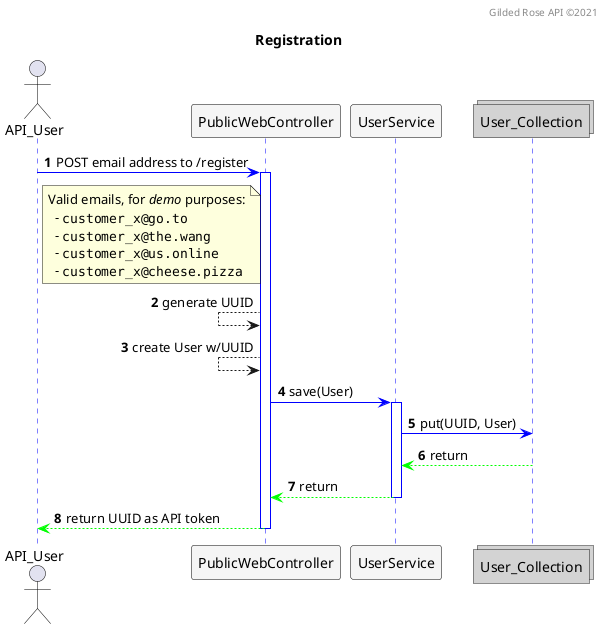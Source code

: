 @startuml
skinparam sequence {
responseMessageBelowArrow true
ActorBorderColor Black
LifeLineBorderColor Blue
ParticipantBorderColor Black
ParticipantBackgroundColor WhiteSmoke
}
autonumber

title Registration
header Gilded Rose API ©2021

actor API_User
participant PublicWebController
participant UserService
collections User_Collection #D3D3D3

API_User -[#0000FF]> PublicWebController : POST email address to /register
note right of API_User
 Valid emails, for //demo// purposes:
   - ""customer_x@go.to""
   - ""customer_x@the.wang""
   - ""customer_x@us.online""
   - ""customer_x@cheese.pizza""
end note
activate PublicWebController
PublicWebController <-- PublicWebController : generate UUID
PublicWebController <-- PublicWebController : create User w/UUID
PublicWebController -[#0000FF]> UserService : save(User)
activate UserService
UserService -[#0000FF]> User_Collection : put(UUID, User)
UserService <[#00FF00]-- User_Collection : return
PublicWebController <[#00FF00]-- UserService : return
deactivate UserService
API_User <[#00FF00]-- PublicWebController : return UUID as API token
deactivate PublicWebController
@enduml
